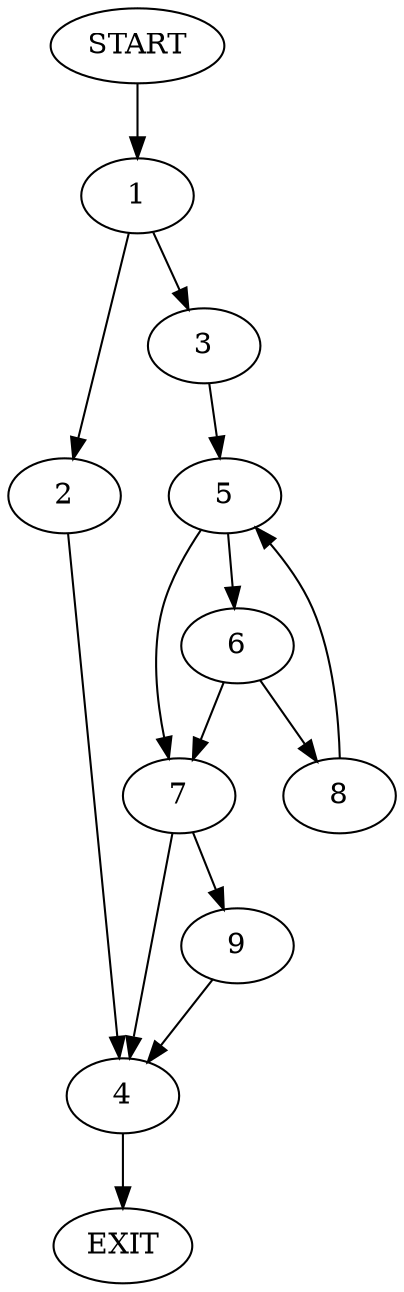 digraph {
0 [label="START"]
10 [label="EXIT"]
0 -> 1
1 -> 2
1 -> 3
2 -> 4
3 -> 5
4 -> 10
5 -> 6
5 -> 7
6 -> 8
6 -> 7
7 -> 4
7 -> 9
8 -> 5
9 -> 4
}
